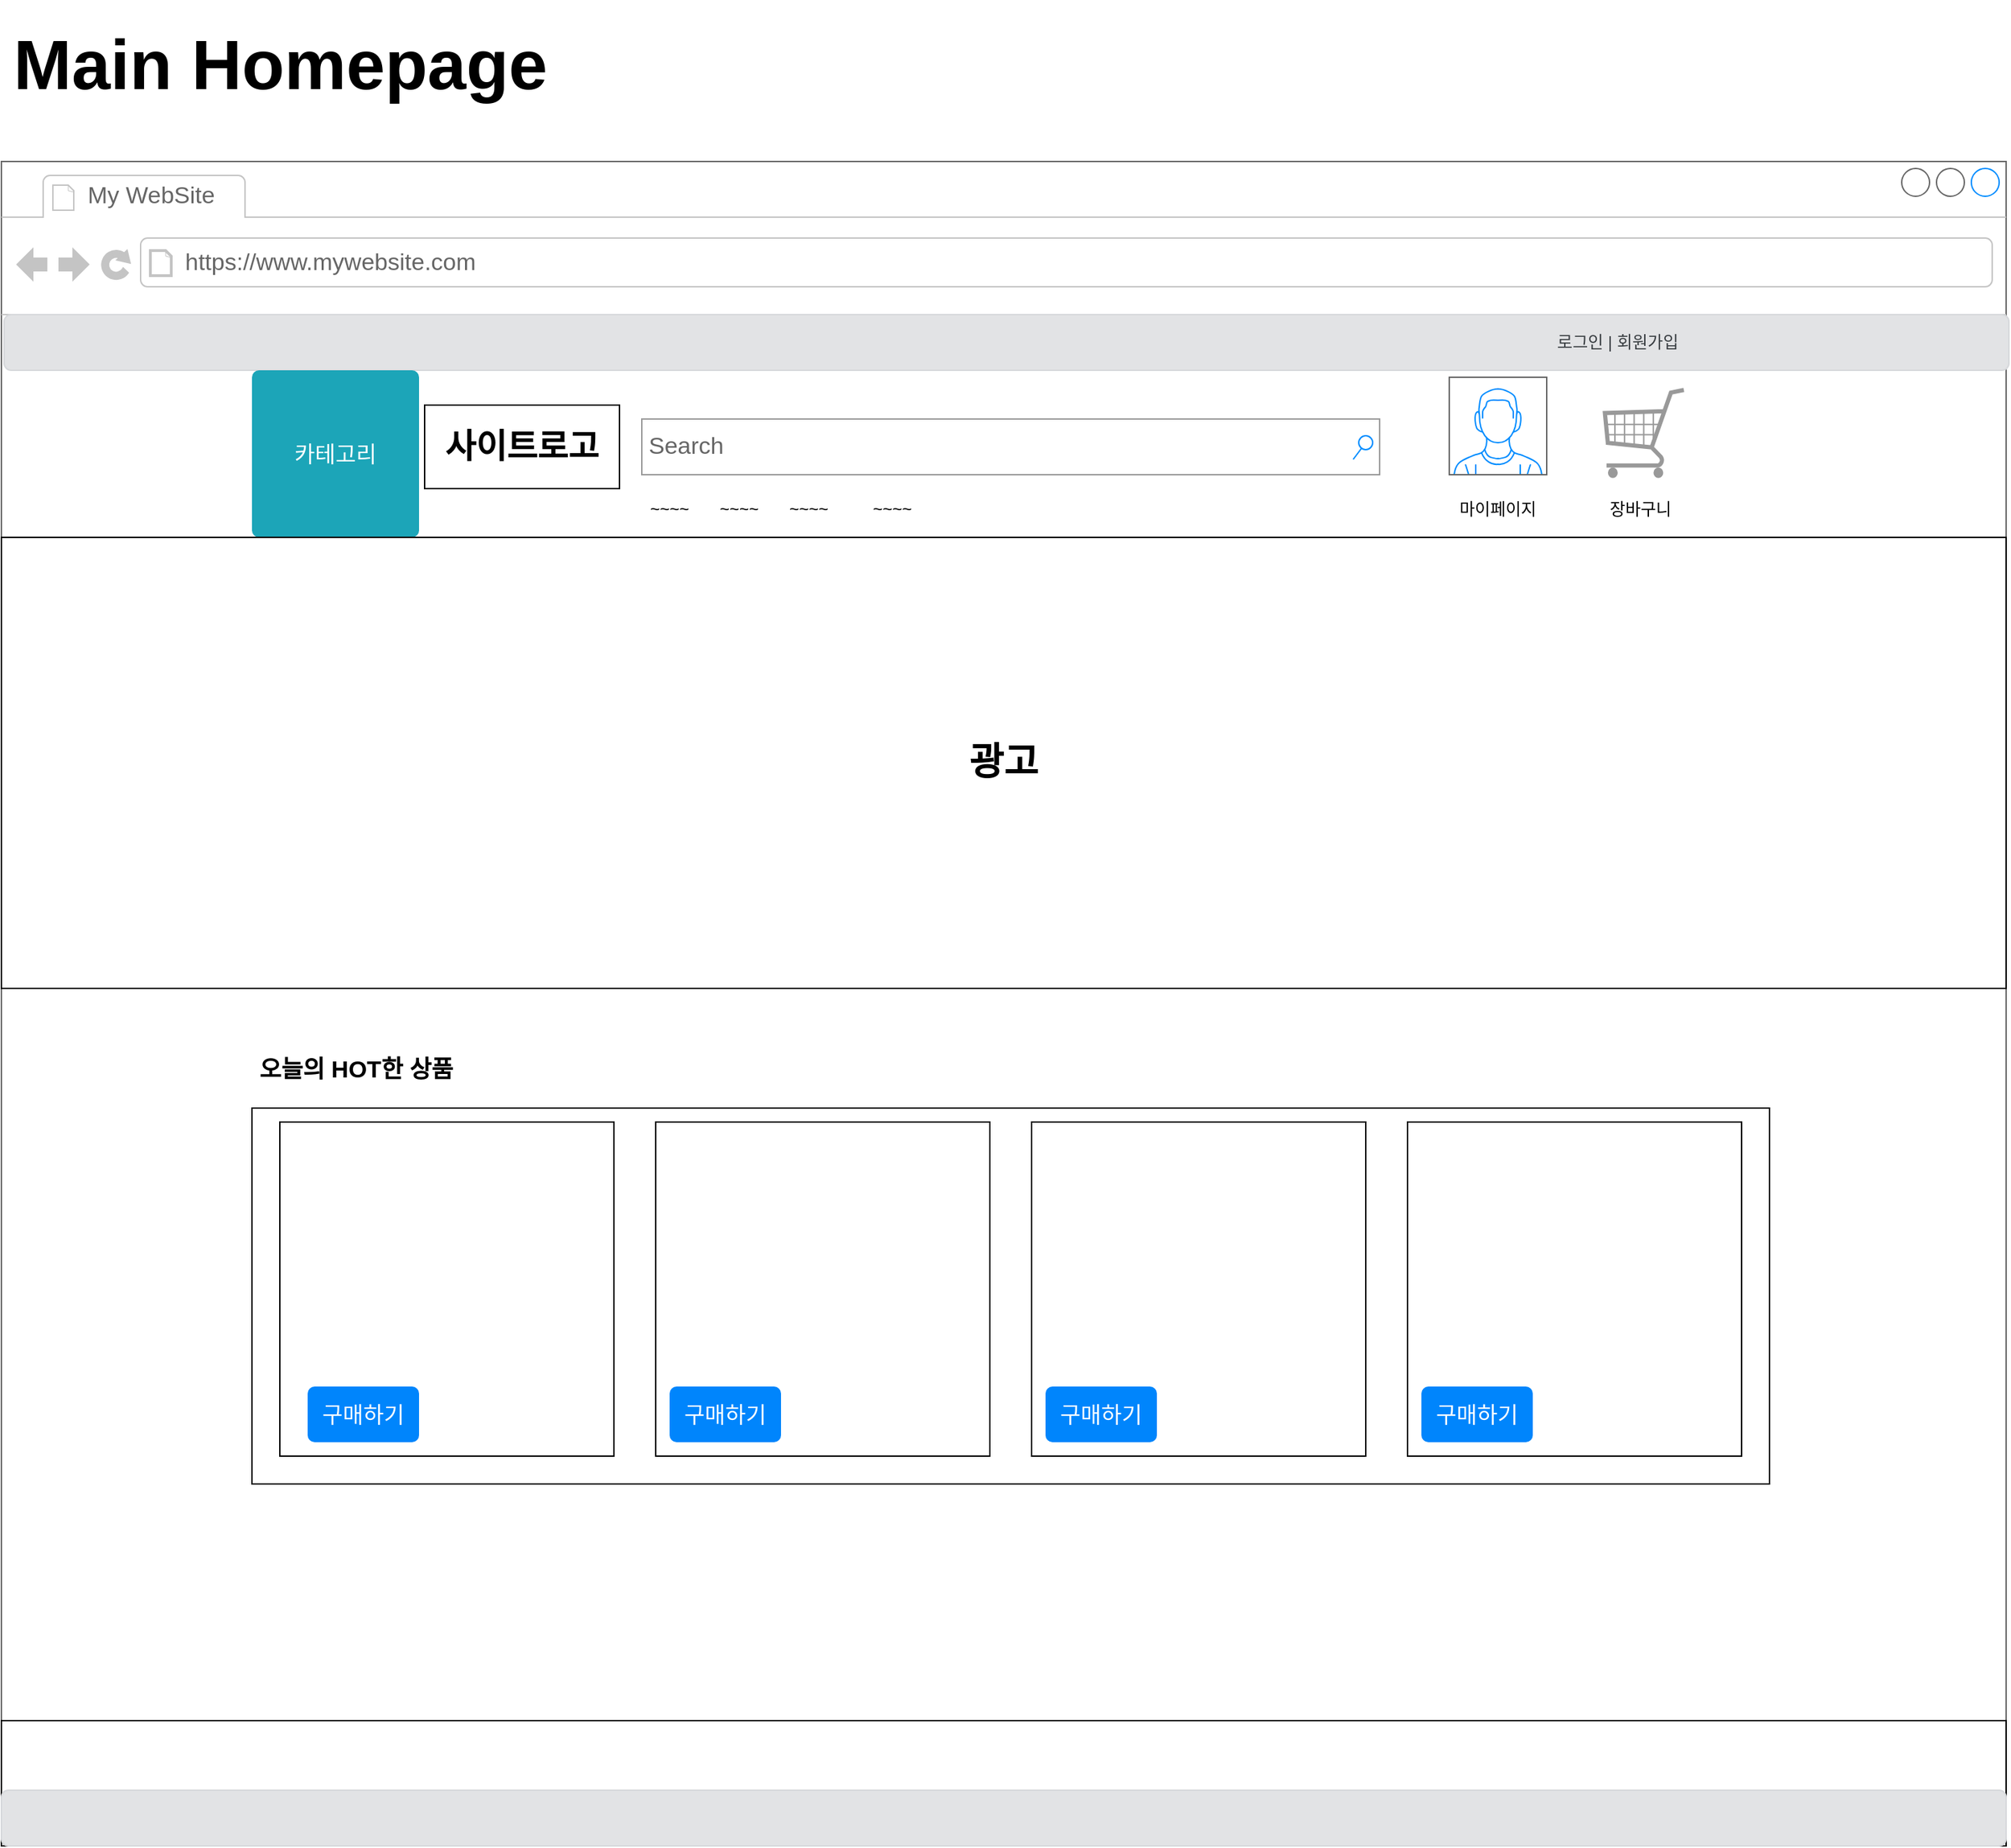 <mxfile version="14.1.8" type="device"><diagram id="8pjlu1YCCL2DEw-Zmzkx" name="Page-1"><mxGraphModel dx="2031" dy="1089" grid="1" gridSize="10" guides="1" tooltips="1" connect="1" arrows="1" fold="1" page="1" pageScale="1" pageWidth="827" pageHeight="1169" math="0" shadow="0"><root><mxCell id="0"/><mxCell id="1" parent="0"/><mxCell id="XW6axtd_kZIT49WDd4om-3" value="" style="strokeWidth=1;shadow=0;dashed=0;align=center;html=1;shape=mxgraph.mockup.containers.browserWindow;rSize=0;strokeColor=#666666;strokeColor2=#008cff;strokeColor3=#c4c4c4;mainText=,;recursiveResize=0;" vertex="1" parent="1"><mxGeometry x="450" y="280" width="550" height="380" as="geometry"/></mxCell><mxCell id="XW6axtd_kZIT49WDd4om-4" value="Page 1" style="strokeWidth=1;shadow=0;dashed=0;align=center;html=1;shape=mxgraph.mockup.containers.anchor;fontSize=17;fontColor=#666666;align=left;" vertex="1" parent="XW6axtd_kZIT49WDd4om-3"><mxGeometry x="60" y="12" width="110" height="26" as="geometry"/></mxCell><mxCell id="XW6axtd_kZIT49WDd4om-5" value="https://www.draw.io" style="strokeWidth=1;shadow=0;dashed=0;align=center;html=1;shape=mxgraph.mockup.containers.anchor;rSize=0;fontSize=17;fontColor=#666666;align=left;" vertex="1" parent="XW6axtd_kZIT49WDd4om-3"><mxGeometry x="130" y="60" width="250" height="26" as="geometry"/></mxCell><mxCell id="XW6axtd_kZIT49WDd4om-6" value="" style="strokeWidth=1;shadow=0;dashed=0;align=center;html=1;shape=mxgraph.mockup.containers.browserWindow;rSize=0;strokeColor=#666666;strokeColor2=#008cff;strokeColor3=#c4c4c4;mainText=,;recursiveResize=0;" vertex="1" parent="1"><mxGeometry x="40" y="140" width="1440" height="1210" as="geometry"/></mxCell><mxCell id="XW6axtd_kZIT49WDd4om-7" value="My WebSite" style="strokeWidth=1;shadow=0;dashed=0;align=center;html=1;shape=mxgraph.mockup.containers.anchor;fontSize=17;fontColor=#666666;align=left;" vertex="1" parent="XW6axtd_kZIT49WDd4om-6"><mxGeometry x="60" y="12" width="110" height="26" as="geometry"/></mxCell><mxCell id="XW6axtd_kZIT49WDd4om-8" value="https://www.mywebsite.com" style="strokeWidth=1;shadow=0;dashed=0;align=center;html=1;shape=mxgraph.mockup.containers.anchor;rSize=0;fontSize=17;fontColor=#666666;align=left;" vertex="1" parent="XW6axtd_kZIT49WDd4om-6"><mxGeometry x="130" y="60" width="250" height="26" as="geometry"/></mxCell><mxCell id="XW6axtd_kZIT49WDd4om-12" value="Search" style="strokeWidth=1;shadow=0;dashed=0;align=center;html=1;shape=mxgraph.mockup.forms.searchBox;strokeColor=#999999;mainText=;strokeColor2=#008cff;fontColor=#666666;fontSize=17;align=left;spacingLeft=3;" vertex="1" parent="XW6axtd_kZIT49WDd4om-6"><mxGeometry x="460" y="185" width="530" height="40" as="geometry"/></mxCell><mxCell id="XW6axtd_kZIT49WDd4om-14" value="" style="verticalLabelPosition=bottom;shadow=0;dashed=0;align=center;html=1;verticalAlign=top;strokeWidth=1;shape=mxgraph.mockup.misc.shoppingCart;strokeColor=#999999;direction=east;" vertex="1" parent="XW6axtd_kZIT49WDd4om-6"><mxGeometry x="1150" y="162.5" width="60" height="65" as="geometry"/></mxCell><mxCell id="XW6axtd_kZIT49WDd4om-15" value="" style="verticalLabelPosition=bottom;shadow=0;dashed=0;align=center;html=1;verticalAlign=top;strokeWidth=1;shape=mxgraph.mockup.containers.userMale;strokeColor=#666666;strokeColor2=#008cff;" vertex="1" parent="XW6axtd_kZIT49WDd4om-6"><mxGeometry x="1040" y="155" width="70" height="70" as="geometry"/></mxCell><mxCell id="XW6axtd_kZIT49WDd4om-16" value="마이페이지" style="text;html=1;strokeColor=none;fillColor=none;align=center;verticalAlign=middle;whiteSpace=wrap;rounded=0;" vertex="1" parent="XW6axtd_kZIT49WDd4om-6"><mxGeometry x="1040" y="240" width="70" height="20" as="geometry"/></mxCell><mxCell id="XW6axtd_kZIT49WDd4om-17" value="장바구니" style="text;html=1;strokeColor=none;fillColor=none;align=center;verticalAlign=middle;whiteSpace=wrap;rounded=0;" vertex="1" parent="XW6axtd_kZIT49WDd4om-6"><mxGeometry x="1150" y="240" width="55" height="20" as="geometry"/></mxCell><mxCell id="XW6axtd_kZIT49WDd4om-20" value="&amp;nbsp; &amp;nbsp; &amp;nbsp; &amp;nbsp; &amp;nbsp; &amp;nbsp; &amp;nbsp; &amp;nbsp; &amp;nbsp; &amp;nbsp; &amp;nbsp; &amp;nbsp; &amp;nbsp; &amp;nbsp; &amp;nbsp; &amp;nbsp; &amp;nbsp; &amp;nbsp; &amp;nbsp; &amp;nbsp; &amp;nbsp; &amp;nbsp; &amp;nbsp; &amp;nbsp; &amp;nbsp; &amp;nbsp; &amp;nbsp; &amp;nbsp; &amp;nbsp; &amp;nbsp; &amp;nbsp; &amp;nbsp; &amp;nbsp; &amp;nbsp; &amp;nbsp; &amp;nbsp; &amp;nbsp; &amp;nbsp; &amp;nbsp; &amp;nbsp; &amp;nbsp; &amp;nbsp; &amp;nbsp; &amp;nbsp; &amp;nbsp; &amp;nbsp; &amp;nbsp; &amp;nbsp; &amp;nbsp; &amp;nbsp; &amp;nbsp; &amp;nbsp; &amp;nbsp; &amp;nbsp; &amp;nbsp; &amp;nbsp; &amp;nbsp; &amp;nbsp; &amp;nbsp; &amp;nbsp; &amp;nbsp; &amp;nbsp; &amp;nbsp; &amp;nbsp; &amp;nbsp; &amp;nbsp; &amp;nbsp; &amp;nbsp; &amp;nbsp; &amp;nbsp; &amp;nbsp; &amp;nbsp; &amp;nbsp; &amp;nbsp; &amp;nbsp; &amp;nbsp; &amp;nbsp; &amp;nbsp; &amp;nbsp; &amp;nbsp; &amp;nbsp; &amp;nbsp; &amp;nbsp; &amp;nbsp; &amp;nbsp; &amp;nbsp; &amp;nbsp; &amp;nbsp; &amp;nbsp; &amp;nbsp; &amp;nbsp; &amp;nbsp; &amp;nbsp; &amp;nbsp; &amp;nbsp; &amp;nbsp; &amp;nbsp; &amp;nbsp; &amp;nbsp; &amp;nbsp; &amp;nbsp; &amp;nbsp; &amp;nbsp; &amp;nbsp; &amp;nbsp; &amp;nbsp; &amp;nbsp; &amp;nbsp; &amp;nbsp; &amp;nbsp; &amp;nbsp; &amp;nbsp; &amp;nbsp; &amp;nbsp; &amp;nbsp; &amp;nbsp; &amp;nbsp; &amp;nbsp; &amp;nbsp; &amp;nbsp; &amp;nbsp; &amp;nbsp; &amp;nbsp; &amp;nbsp; &amp;nbsp; &amp;nbsp; &amp;nbsp; &amp;nbsp; &amp;nbsp; &amp;nbsp; &amp;nbsp; &amp;nbsp; &amp;nbsp; &amp;nbsp; &amp;nbsp; &amp;nbsp; &amp;nbsp; &amp;nbsp; &amp;nbsp; &amp;nbsp; &amp;nbsp; &amp;nbsp; &amp;nbsp; &amp;nbsp; &amp;nbsp; &amp;nbsp; &amp;nbsp; &amp;nbsp; &amp;nbsp; &amp;nbsp; &amp;nbsp; &amp;nbsp; &amp;nbsp; &amp;nbsp; &amp;nbsp; &amp;nbsp; &amp;nbsp; &amp;nbsp; &amp;nbsp; &amp;nbsp; &amp;nbsp; &amp;nbsp; &amp;nbsp; &amp;nbsp; &amp;nbsp; &amp;nbsp;로그인 | 회원가입&amp;nbsp; &amp;nbsp; &amp;nbsp; &amp;nbsp;&amp;nbsp;" style="html=1;shadow=0;dashed=0;shape=mxgraph.bootstrap.rrect;rSize=5;strokeColor=#D6D8DB;strokeWidth=1;fillColor=#E2E3E5;fontColor=#383D41;whiteSpace=wrap;align=left;verticalAlign=middle;spacingLeft=10;" vertex="1" parent="XW6axtd_kZIT49WDd4om-6"><mxGeometry x="2" y="110" width="1440" height="40" as="geometry"/></mxCell><mxCell id="XW6axtd_kZIT49WDd4om-21" value="카테고리" style="html=1;shadow=0;dashed=0;shape=mxgraph.bootstrap.rrect;rSize=5;strokeColor=none;strokeWidth=1;fillColor=#1CA5B8;fontColor=#FFFFFF;whiteSpace=wrap;align=center;verticalAlign=middle;spacingLeft=0;fontStyle=0;fontSize=16;spacing=5;" vertex="1" parent="XW6axtd_kZIT49WDd4om-6"><mxGeometry x="180" y="150" width="120" height="120" as="geometry"/></mxCell><mxCell id="XW6axtd_kZIT49WDd4om-23" value="&lt;h1&gt;사이트로고&lt;/h1&gt;" style="rounded=0;whiteSpace=wrap;html=1;" vertex="1" parent="XW6axtd_kZIT49WDd4om-6"><mxGeometry x="304" y="175" width="140" height="60" as="geometry"/></mxCell><mxCell id="XW6axtd_kZIT49WDd4om-18" value="&lt;h1 style=&quot;font-size: 27px&quot;&gt;광고&lt;/h1&gt;" style="rounded=0;whiteSpace=wrap;html=1;" vertex="1" parent="XW6axtd_kZIT49WDd4om-6"><mxGeometry y="270" width="1440" height="324" as="geometry"/></mxCell><mxCell id="XW6axtd_kZIT49WDd4om-24" value="~~~~" style="text;html=1;strokeColor=none;fillColor=none;align=center;verticalAlign=middle;whiteSpace=wrap;rounded=0;" vertex="1" parent="XW6axtd_kZIT49WDd4om-6"><mxGeometry x="460" y="240" width="40" height="20" as="geometry"/></mxCell><mxCell id="XW6axtd_kZIT49WDd4om-25" value="~~~~" style="text;html=1;strokeColor=none;fillColor=none;align=center;verticalAlign=middle;whiteSpace=wrap;rounded=0;" vertex="1" parent="XW6axtd_kZIT49WDd4om-6"><mxGeometry x="510" y="240" width="40" height="20" as="geometry"/></mxCell><mxCell id="XW6axtd_kZIT49WDd4om-26" value="~~~~" style="text;html=1;strokeColor=none;fillColor=none;align=center;verticalAlign=middle;whiteSpace=wrap;rounded=0;" vertex="1" parent="XW6axtd_kZIT49WDd4om-6"><mxGeometry x="560" y="240" width="40" height="20" as="geometry"/></mxCell><mxCell id="XW6axtd_kZIT49WDd4om-27" value="~~~~" style="text;html=1;strokeColor=none;fillColor=none;align=center;verticalAlign=middle;whiteSpace=wrap;rounded=0;" vertex="1" parent="XW6axtd_kZIT49WDd4om-6"><mxGeometry x="620" y="240" width="40" height="20" as="geometry"/></mxCell><mxCell id="XW6axtd_kZIT49WDd4om-29" value="&lt;h1&gt;&lt;font style=&quot;font-size: 17px&quot;&gt;오늘의 HOT한 상품&lt;/font&gt;&lt;/h1&gt;" style="text;html=1;strokeColor=none;fillColor=none;align=center;verticalAlign=middle;whiteSpace=wrap;rounded=0;" vertex="1" parent="XW6axtd_kZIT49WDd4om-6"><mxGeometry x="180" y="640" width="150" height="20" as="geometry"/></mxCell><mxCell id="XW6axtd_kZIT49WDd4om-30" value="" style="rounded=0;whiteSpace=wrap;html=1;" vertex="1" parent="XW6axtd_kZIT49WDd4om-6"><mxGeometry x="180" y="680" width="1090" height="270" as="geometry"/></mxCell><mxCell id="XW6axtd_kZIT49WDd4om-31" value="" style="whiteSpace=wrap;html=1;aspect=fixed;" vertex="1" parent="XW6axtd_kZIT49WDd4om-6"><mxGeometry x="200" y="690" width="240" height="240" as="geometry"/></mxCell><mxCell id="XW6axtd_kZIT49WDd4om-52" value="" style="whiteSpace=wrap;html=1;aspect=fixed;" vertex="1" parent="XW6axtd_kZIT49WDd4om-6"><mxGeometry x="470" y="690" width="240" height="240" as="geometry"/></mxCell><mxCell id="XW6axtd_kZIT49WDd4om-53" value="" style="whiteSpace=wrap;html=1;aspect=fixed;" vertex="1" parent="XW6axtd_kZIT49WDd4om-6"><mxGeometry x="740" y="690" width="240" height="240" as="geometry"/></mxCell><mxCell id="XW6axtd_kZIT49WDd4om-54" value="" style="whiteSpace=wrap;html=1;aspect=fixed;" vertex="1" parent="XW6axtd_kZIT49WDd4om-6"><mxGeometry x="1010" y="690" width="240" height="240" as="geometry"/></mxCell><mxCell id="XW6axtd_kZIT49WDd4om-55" value="구매하기" style="html=1;shadow=0;dashed=0;shape=mxgraph.bootstrap.rrect;rSize=5;strokeColor=none;strokeWidth=1;fillColor=#0085FC;fontColor=#FFFFFF;whiteSpace=wrap;align=center;verticalAlign=middle;spacingLeft=0;fontStyle=0;fontSize=16;spacing=5;" vertex="1" parent="XW6axtd_kZIT49WDd4om-6"><mxGeometry x="220" y="880" width="80" height="40" as="geometry"/></mxCell><mxCell id="XW6axtd_kZIT49WDd4om-56" value="구매하기" style="html=1;shadow=0;dashed=0;shape=mxgraph.bootstrap.rrect;rSize=5;strokeColor=none;strokeWidth=1;fillColor=#0085FC;fontColor=#FFFFFF;whiteSpace=wrap;align=center;verticalAlign=middle;spacingLeft=0;fontStyle=0;fontSize=16;spacing=5;" vertex="1" parent="XW6axtd_kZIT49WDd4om-6"><mxGeometry x="480" y="880" width="80" height="40" as="geometry"/></mxCell><mxCell id="XW6axtd_kZIT49WDd4om-57" value="구매하기" style="html=1;shadow=0;dashed=0;shape=mxgraph.bootstrap.rrect;rSize=5;strokeColor=none;strokeWidth=1;fillColor=#0085FC;fontColor=#FFFFFF;whiteSpace=wrap;align=center;verticalAlign=middle;spacingLeft=0;fontStyle=0;fontSize=16;spacing=5;" vertex="1" parent="XW6axtd_kZIT49WDd4om-6"><mxGeometry x="750" y="880" width="80" height="40" as="geometry"/></mxCell><mxCell id="XW6axtd_kZIT49WDd4om-58" value="구매하기" style="html=1;shadow=0;dashed=0;shape=mxgraph.bootstrap.rrect;rSize=5;strokeColor=none;strokeWidth=1;fillColor=#0085FC;fontColor=#FFFFFF;whiteSpace=wrap;align=center;verticalAlign=middle;spacingLeft=0;fontStyle=0;fontSize=16;spacing=5;" vertex="1" parent="XW6axtd_kZIT49WDd4om-6"><mxGeometry x="1020" y="880" width="80" height="40" as="geometry"/></mxCell><mxCell id="XW6axtd_kZIT49WDd4om-67" value="" style="rounded=0;whiteSpace=wrap;html=1;" vertex="1" parent="XW6axtd_kZIT49WDd4om-6"><mxGeometry y="1120" width="1440" height="90" as="geometry"/></mxCell><mxCell id="XW6axtd_kZIT49WDd4om-68" value="" style="html=1;shadow=0;dashed=0;shape=mxgraph.bootstrap.rrect;rSize=5;strokeColor=#D6D8DB;strokeWidth=1;fillColor=#E2E3E5;fontColor=#383D41;whiteSpace=wrap;align=left;verticalAlign=middle;spacingLeft=10;" vertex="1" parent="XW6axtd_kZIT49WDd4om-6"><mxGeometry y="1170" width="1440" height="40" as="geometry"/></mxCell><mxCell id="XW6axtd_kZIT49WDd4om-11" value="&lt;h1&gt;&lt;span style=&quot;font-size: 50px&quot;&gt;Main Homepage&lt;/span&gt;&lt;/h1&gt;" style="text;html=1;align=center;verticalAlign=middle;resizable=0;points=[];autosize=1;" vertex="1" parent="1"><mxGeometry x="40" y="40" width="400" height="60" as="geometry"/></mxCell></root></mxGraphModel></diagram></mxfile>